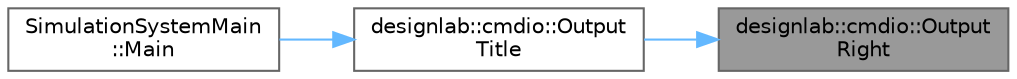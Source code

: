 digraph "designlab::cmdio::OutputRight"
{
 // LATEX_PDF_SIZE
  bgcolor="transparent";
  edge [fontname=Helvetica,fontsize=10,labelfontname=Helvetica,labelfontsize=10];
  node [fontname=Helvetica,fontsize=10,shape=box,height=0.2,width=0.4];
  rankdir="RL";
  Node1 [id="Node000001",label="designlab::cmdio::Output\lRight",height=0.2,width=0.4,color="gray40", fillcolor="grey60", style="filled", fontcolor="black",tooltip="右端に文字を出力する関数"];
  Node1 -> Node2 [id="edge1_Node000001_Node000002",dir="back",color="steelblue1",style="solid",tooltip=" "];
  Node2 [id="Node000002",label="designlab::cmdio::Output\lTitle",height=0.2,width=0.4,color="grey40", fillcolor="white", style="filled",URL="$namespacedesignlab_1_1cmdio.html#aac156719fff45c1e6da33d779eee8a4a",tooltip="コマンドラインにこのソフトのタイトルを出力する関数．"];
  Node2 -> Node3 [id="edge2_Node000002_Node000003",dir="back",color="steelblue1",style="solid",tooltip=" "];
  Node3 [id="Node000003",label="SimulationSystemMain\l::Main",height=0.2,width=0.4,color="grey40", fillcolor="white", style="filled",URL="$class_simulation_system_main.html#adb7b220bc2f5e2c55bd49e25b8c9345d",tooltip="いままでint mainで行われた処理をまとめたもの．   目標地点へ着くか，歩容計画に失敗した場合に，シミュレーションを終える．   また，規定の回数シミュレーションしたら終了する．"];
}
